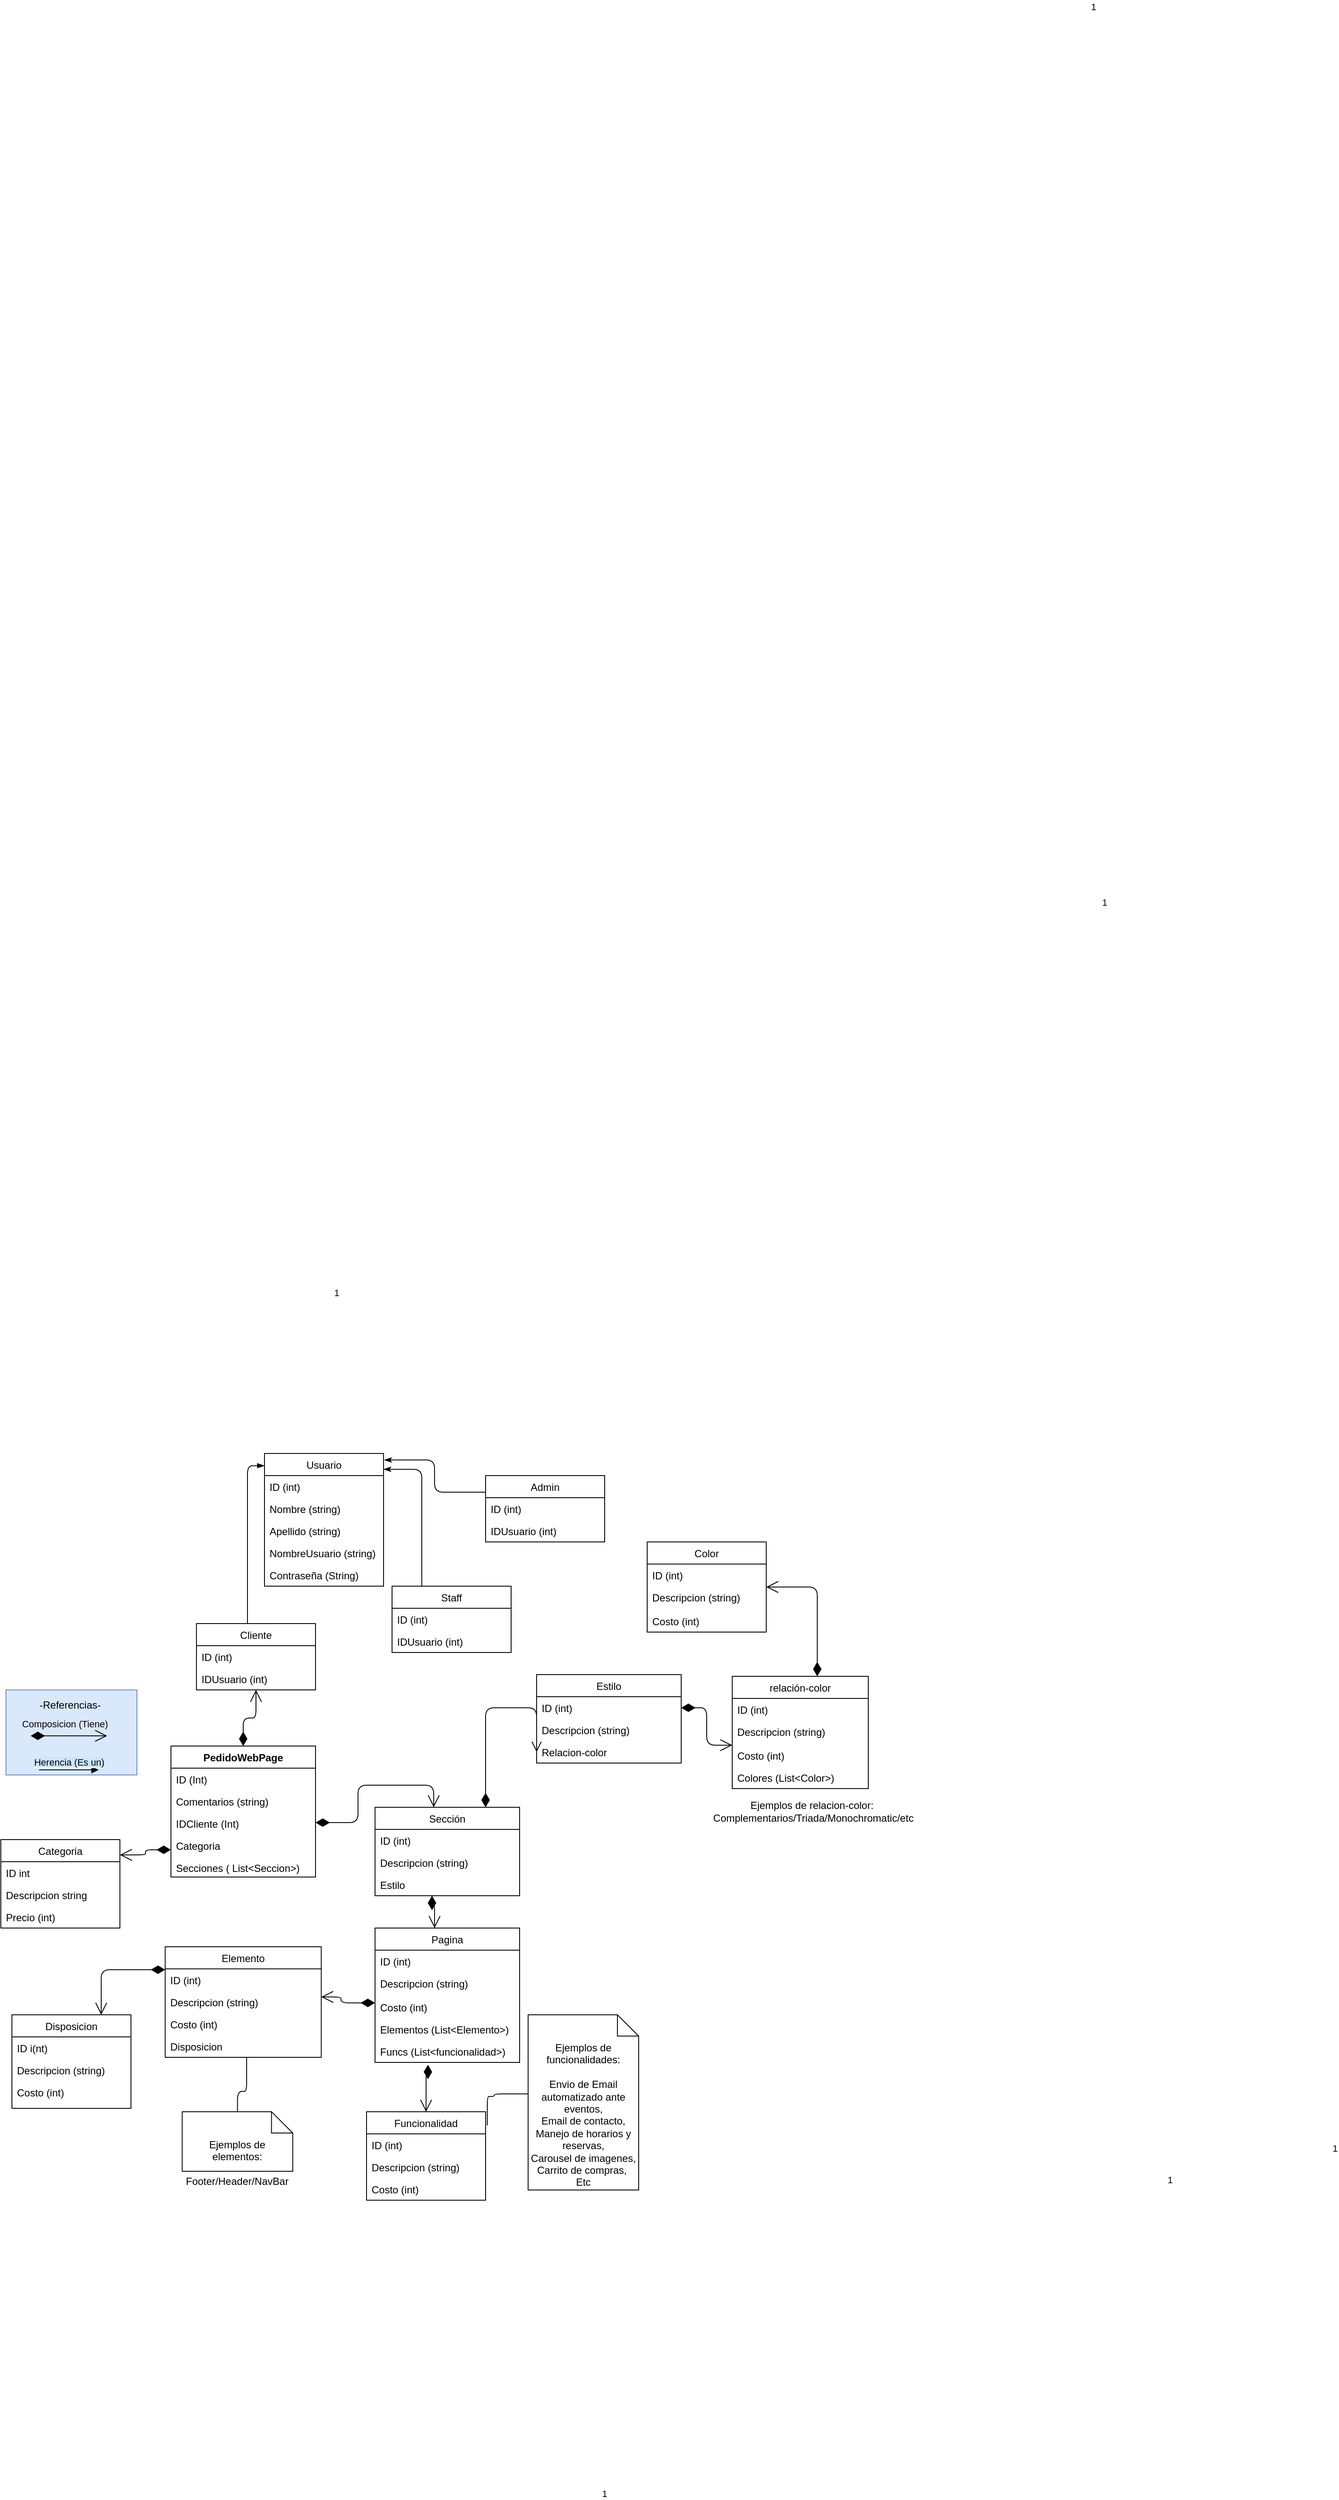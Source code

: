 <mxfile version="13.8.8" type="device" pages="2"><diagram id="vIYG2Fxx6F3eqHMiuBkE" name="Page-1"><mxGraphModel dx="2123" dy="2956" grid="1" gridSize="10" guides="1" tooltips="1" connect="1" arrows="1" fold="1" page="1" pageScale="1" pageWidth="827" pageHeight="1169" math="0" shadow="0"><root><mxCell id="0"/><mxCell id="1" parent="0"/><mxCell id="iHkyKrRg-yP8Q8fLfpzA-32" value="" style="html=1;fillColor=#dae8fc;strokeColor=#6c8ebf;" parent="1" vertex="1"><mxGeometry x="-224" y="28" width="154" height="100" as="geometry"/></mxCell><mxCell id="NEYaBUUp0sFS0tUPpVRK-43" value="Ejemplos de relacion-color:&amp;nbsp;&lt;br&gt;Complementarios/Triada/Monochromatic/etc" style="text;html=1;resizable=0;autosize=1;align=center;verticalAlign=middle;points=[];fillColor=none;strokeColor=none;rounded=0;" parent="1" vertex="1"><mxGeometry x="600" y="156" width="250" height="30" as="geometry"/></mxCell><mxCell id="NEYaBUUp0sFS0tUPpVRK-44" value="1" style="endArrow=open;html=1;endSize=12;startArrow=diamondThin;startSize=14;startFill=1;edgeStyle=orthogonalEdgeStyle;align=left;verticalAlign=bottom;" parent="1" source="NEYaBUUp0sFS0tUPpVRK-2" target="uo4EFMvPSz_pwG-1uHCR-4" edge="1"><mxGeometry x="-0.101" y="571" relative="1" as="geometry"><mxPoint x="210" y="60" as="sourcePoint"/><mxPoint x="370" y="60" as="targetPoint"/><Array as="points"><mxPoint x="190" y="184"/><mxPoint x="190" y="140"/><mxPoint x="279" y="140"/></Array><mxPoint x="-30" y="1" as="offset"/></mxGeometry></mxCell><mxCell id="NEYaBUUp0sFS0tUPpVRK-45" value="1" style="endArrow=open;html=1;endSize=12;startArrow=diamondThin;startSize=14;startFill=1;edgeStyle=orthogonalEdgeStyle;align=left;verticalAlign=bottom;" parent="1" source="NEYaBUUp0sFS0tUPpVRK-22" target="NEYaBUUp0sFS0tUPpVRK-46" edge="1"><mxGeometry x="1" y="-728" relative="1" as="geometry"><mxPoint x="540" y="50" as="sourcePoint"/><mxPoint x="660" y="50" as="targetPoint"/><Array as="points"><mxPoint x="600" y="49"/><mxPoint x="600" y="93"/></Array><mxPoint x="510" y="-208" as="offset"/></mxGeometry></mxCell><mxCell id="NEYaBUUp0sFS0tUPpVRK-46" value="relación-color" style="swimlane;fontStyle=0;childLayout=stackLayout;horizontal=1;startSize=26;fillColor=none;horizontalStack=0;resizeParent=1;resizeParentMax=0;resizeLast=0;collapsible=1;marginBottom=0;" parent="1" vertex="1"><mxGeometry x="630" y="12" width="160" height="132" as="geometry"/></mxCell><mxCell id="NEYaBUUp0sFS0tUPpVRK-47" value="ID (int)" style="text;strokeColor=none;fillColor=none;align=left;verticalAlign=top;spacingLeft=4;spacingRight=4;overflow=hidden;rotatable=0;points=[[0,0.5],[1,0.5]];portConstraint=eastwest;" parent="NEYaBUUp0sFS0tUPpVRK-46" vertex="1"><mxGeometry y="26" width="160" height="26" as="geometry"/></mxCell><mxCell id="NEYaBUUp0sFS0tUPpVRK-48" value="Descripcion (string)" style="text;strokeColor=none;fillColor=none;align=left;verticalAlign=top;spacingLeft=4;spacingRight=4;overflow=hidden;rotatable=0;points=[[0,0.5],[1,0.5]];portConstraint=eastwest;" parent="NEYaBUUp0sFS0tUPpVRK-46" vertex="1"><mxGeometry y="52" width="160" height="28" as="geometry"/></mxCell><mxCell id="NEYaBUUp0sFS0tUPpVRK-49" value="Costo (int)" style="text;strokeColor=none;fillColor=none;align=left;verticalAlign=top;spacingLeft=4;spacingRight=4;overflow=hidden;rotatable=0;points=[[0,0.5],[1,0.5]];portConstraint=eastwest;" parent="NEYaBUUp0sFS0tUPpVRK-46" vertex="1"><mxGeometry y="80" width="160" height="26" as="geometry"/></mxCell><mxCell id="NEYaBUUp0sFS0tUPpVRK-23" value="Colores (List&lt;Color&gt;)" style="text;strokeColor=none;fillColor=none;align=left;verticalAlign=top;spacingLeft=4;spacingRight=4;overflow=hidden;rotatable=0;points=[[0,0.5],[1,0.5]];portConstraint=eastwest;" parent="NEYaBUUp0sFS0tUPpVRK-46" vertex="1"><mxGeometry y="106" width="160" height="26" as="geometry"/></mxCell><mxCell id="NEYaBUUp0sFS0tUPpVRK-50" value="1" style="endArrow=open;html=1;endSize=12;startArrow=diamondThin;startSize=14;startFill=1;edgeStyle=orthogonalEdgeStyle;align=left;verticalAlign=bottom;entryX=0.75;entryY=0;entryDx=0;entryDy=0;" parent="1" source="iHkyKrRg-yP8Q8fLfpzA-3" target="NEYaBUUp0sFS0tUPpVRK-26" edge="1"><mxGeometry x="0.173" y="862" relative="1" as="geometry"><mxPoint x="-390" y="330" as="sourcePoint"/><mxPoint x="-110" y="390" as="targetPoint"/><Array as="points"><mxPoint x="-112" y="357"/></Array><mxPoint x="-560" y="-807" as="offset"/></mxGeometry></mxCell><mxCell id="NEYaBUUp0sFS0tUPpVRK-55" value="1" style="endArrow=open;html=1;endSize=12;startArrow=diamondThin;startSize=14;startFill=1;edgeStyle=orthogonalEdgeStyle;align=left;verticalAlign=bottom;" parent="1" source="NEYaBUUp0sFS0tUPpVRK-46" target="NEYaBUUp0sFS0tUPpVRK-51" edge="1"><mxGeometry x="1" y="-668" relative="1" as="geometry"><mxPoint x="530" y="20" as="sourcePoint"/><mxPoint x="660" y="20" as="targetPoint"/><Array as="points"><mxPoint x="730" y="-93"/></Array><mxPoint x="393" y="-128" as="offset"/></mxGeometry></mxCell><mxCell id="NEYaBUUp0sFS0tUPpVRK-62" value="1" style="endArrow=open;html=1;endSize=12;startArrow=diamondThin;startSize=14;startFill=1;edgeStyle=orthogonalEdgeStyle;align=left;verticalAlign=bottom;" parent="1" source="uo4EFMvPSz_pwG-1uHCR-4" target="NEYaBUUp0sFS0tUPpVRK-57" edge="1"><mxGeometry x="1" y="1088" relative="1" as="geometry"><mxPoint x="136" y="280" as="sourcePoint"/><mxPoint x="360" y="250" as="targetPoint"/><Array as="points"><mxPoint x="277" y="280"/><mxPoint x="280" y="280"/></Array><mxPoint x="-34" y="268" as="offset"/></mxGeometry></mxCell><mxCell id="NEYaBUUp0sFS0tUPpVRK-64" value="1" style="endArrow=open;html=1;endSize=12;startArrow=diamondThin;startSize=14;startFill=1;edgeStyle=orthogonalEdgeStyle;align=left;verticalAlign=bottom;entryX=1;entryY=0.173;entryDx=0;entryDy=0;entryPerimeter=0;" parent="1" source="NEYaBUUp0sFS0tUPpVRK-2" target="NEYaBUUp0sFS0tUPpVRK-7" edge="1"><mxGeometry x="1" y="-1147" relative="1" as="geometry"><mxPoint x="50" y="220" as="sourcePoint"/><mxPoint x="60" y="410" as="targetPoint"/><Array as="points"><mxPoint x="-60" y="216"/><mxPoint x="-60" y="222"/></Array><mxPoint x="1140" y="-1017" as="offset"/></mxGeometry></mxCell><mxCell id="iHkyKrRg-yP8Q8fLfpzA-25" style="edgeStyle=orthogonalEdgeStyle;rounded=1;orthogonalLoop=1;jettySize=auto;html=1;entryX=1.014;entryY=0.154;entryDx=0;entryDy=0;entryPerimeter=0;startArrow=none;startFill=0;startSize=14;endArrow=none;endFill=0;endSize=6;" parent="1" source="NEYaBUUp0sFS0tUPpVRK-68" target="NEYaBUUp0sFS0tUPpVRK-38" edge="1"><mxGeometry relative="1" as="geometry"><Array as="points"><mxPoint x="350" y="503"/><mxPoint x="350" y="506"/></Array></mxGeometry></mxCell><mxCell id="NEYaBUUp0sFS0tUPpVRK-68" value="&lt;span&gt;Ejemplos de funcionalidades:&lt;br&gt;&lt;/span&gt;&lt;br&gt;&lt;span&gt;Envio de Email automatizado ante eventos,&lt;/span&gt;&lt;br&gt;&lt;span&gt;Email de contacto,&lt;/span&gt;&lt;br&gt;&lt;span&gt;Manejo de horarios y reservas,&lt;/span&gt;&lt;br&gt;&lt;span&gt;Carousel de imagenes,&lt;/span&gt;&lt;br&gt;&lt;span&gt;Carrito de compras,&amp;nbsp;&lt;/span&gt;&lt;br&gt;&lt;span&gt;Etc&lt;/span&gt;" style="shape=note2;boundedLbl=1;whiteSpace=wrap;html=1;size=25;verticalAlign=top;align=center;" parent="1" vertex="1"><mxGeometry x="390" y="410" width="130" height="206" as="geometry"/></mxCell><mxCell id="NEYaBUUp0sFS0tUPpVRK-38" value="Funcionalidad" style="swimlane;fontStyle=0;childLayout=stackLayout;horizontal=1;startSize=26;fillColor=none;horizontalStack=0;resizeParent=1;resizeParentMax=0;resizeLast=0;collapsible=1;marginBottom=0;" parent="1" vertex="1"><mxGeometry x="200" y="524" width="140" height="104" as="geometry"/></mxCell><mxCell id="NEYaBUUp0sFS0tUPpVRK-39" value="ID (int)" style="text;strokeColor=none;fillColor=none;align=left;verticalAlign=top;spacingLeft=4;spacingRight=4;overflow=hidden;rotatable=0;points=[[0,0.5],[1,0.5]];portConstraint=eastwest;" parent="NEYaBUUp0sFS0tUPpVRK-38" vertex="1"><mxGeometry y="26" width="140" height="26" as="geometry"/></mxCell><mxCell id="NEYaBUUp0sFS0tUPpVRK-40" value="Descripcion (string)" style="text;strokeColor=none;fillColor=none;align=left;verticalAlign=top;spacingLeft=4;spacingRight=4;overflow=hidden;rotatable=0;points=[[0,0.5],[1,0.5]];portConstraint=eastwest;" parent="NEYaBUUp0sFS0tUPpVRK-38" vertex="1"><mxGeometry y="52" width="140" height="26" as="geometry"/></mxCell><mxCell id="NEYaBUUp0sFS0tUPpVRK-41" value="Costo (int)" style="text;strokeColor=none;fillColor=none;align=left;verticalAlign=top;spacingLeft=4;spacingRight=4;overflow=hidden;rotatable=0;points=[[0,0.5],[1,0.5]];portConstraint=eastwest;" parent="NEYaBUUp0sFS0tUPpVRK-38" vertex="1"><mxGeometry y="78" width="140" height="26" as="geometry"/></mxCell><mxCell id="iHkyKrRg-yP8Q8fLfpzA-2" style="edgeStyle=orthogonalEdgeStyle;rounded=1;orthogonalLoop=1;jettySize=auto;html=1;startArrow=diamondThin;startFill=1;endSize=12;startSize=14;endArrow=open;endFill=0;" parent="1" source="NEYaBUUp0sFS0tUPpVRK-57" target="iHkyKrRg-yP8Q8fLfpzA-3" edge="1"><mxGeometry relative="1" as="geometry"><mxPoint x="340" y="405" as="targetPoint"/><Array as="points"><mxPoint x="170" y="396"/><mxPoint x="170" y="389"/></Array></mxGeometry></mxCell><mxCell id="iHkyKrRg-yP8Q8fLfpzA-11" style="edgeStyle=orthogonalEdgeStyle;rounded=1;orthogonalLoop=1;jettySize=auto;html=1;startArrow=diamondThin;startFill=1;startSize=14;endArrow=open;endFill=0;endSize=12;exitX=0.366;exitY=1.104;exitDx=0;exitDy=0;exitPerimeter=0;" parent="1" source="iHkyKrRg-yP8Q8fLfpzA-12" target="NEYaBUUp0sFS0tUPpVRK-38" edge="1"><mxGeometry relative="1" as="geometry"><mxPoint x="450" y="300" as="targetPoint"/><Array as="points"><mxPoint x="272" y="473"/><mxPoint x="270" y="473"/></Array></mxGeometry></mxCell><mxCell id="iHkyKrRg-yP8Q8fLfpzA-10" style="edgeStyle=orthogonalEdgeStyle;rounded=1;orthogonalLoop=1;jettySize=auto;html=1;exitX=0.5;exitY=0;exitDx=0;exitDy=0;startArrow=none;startFill=0;startSize=14;endArrow=none;endFill=0;endSize=6;" parent="1" source="iHkyKrRg-yP8Q8fLfpzA-7" target="iHkyKrRg-yP8Q8fLfpzA-3" edge="1"><mxGeometry relative="1" as="geometry"><mxPoint x="372.25" y="672" as="targetPoint"/><Array as="points"><mxPoint x="48" y="500"/><mxPoint x="59" y="500"/></Array></mxGeometry></mxCell><mxCell id="iHkyKrRg-yP8Q8fLfpzA-7" value="&lt;span&gt;Ejemplos de elementos:&lt;br&gt;&lt;/span&gt;&lt;br&gt;Footer/Header/NavBar" style="shape=note2;boundedLbl=1;whiteSpace=wrap;html=1;size=25;verticalAlign=top;align=center;" parent="1" vertex="1"><mxGeometry x="-16.75" y="524" width="130" height="70" as="geometry"/></mxCell><mxCell id="iHkyKrRg-yP8Q8fLfpzA-24" style="edgeStyle=orthogonalEdgeStyle;rounded=1;orthogonalLoop=1;jettySize=auto;html=1;startArrow=none;startFill=0;startSize=14;endArrow=blockThin;endFill=1;endSize=6;entryX=0;entryY=0.092;entryDx=0;entryDy=0;entryPerimeter=0;" parent="1" source="iHkyKrRg-yP8Q8fLfpzA-14" target="iHkyKrRg-yP8Q8fLfpzA-19" edge="1"><mxGeometry relative="1" as="geometry"><mxPoint x="70" y="-200" as="targetPoint"/><Array as="points"><mxPoint x="60" y="-236"/></Array></mxGeometry></mxCell><mxCell id="NEYaBUUp0sFS0tUPpVRK-26" value="Disposicion" style="swimlane;fontStyle=0;childLayout=stackLayout;horizontal=1;startSize=26;fillColor=none;horizontalStack=0;resizeParent=1;resizeParentMax=0;resizeLast=0;collapsible=1;marginBottom=0;" parent="1" vertex="1"><mxGeometry x="-217" y="410" width="140" height="110" as="geometry"/></mxCell><mxCell id="NEYaBUUp0sFS0tUPpVRK-27" value="ID i(nt)" style="text;strokeColor=none;fillColor=none;align=left;verticalAlign=top;spacingLeft=4;spacingRight=4;overflow=hidden;rotatable=0;points=[[0,0.5],[1,0.5]];portConstraint=eastwest;" parent="NEYaBUUp0sFS0tUPpVRK-26" vertex="1"><mxGeometry y="26" width="140" height="26" as="geometry"/></mxCell><mxCell id="NEYaBUUp0sFS0tUPpVRK-28" value="Descripcion (string)" style="text;strokeColor=none;fillColor=none;align=left;verticalAlign=top;spacingLeft=4;spacingRight=4;overflow=hidden;rotatable=0;points=[[0,0.5],[1,0.5]];portConstraint=eastwest;" parent="NEYaBUUp0sFS0tUPpVRK-26" vertex="1"><mxGeometry y="52" width="140" height="26" as="geometry"/></mxCell><mxCell id="NEYaBUUp0sFS0tUPpVRK-29" value="Costo (int)" style="text;strokeColor=none;fillColor=none;align=left;verticalAlign=top;spacingLeft=4;spacingRight=4;overflow=hidden;rotatable=0;points=[[0,0.5],[1,0.5]];portConstraint=eastwest;" parent="NEYaBUUp0sFS0tUPpVRK-26" vertex="1"><mxGeometry y="78" width="140" height="32" as="geometry"/></mxCell><mxCell id="iHkyKrRg-yP8Q8fLfpzA-26" value="1" style="endArrow=open;html=1;endSize=12;startArrow=diamondThin;startSize=14;startFill=1;edgeStyle=orthogonalEdgeStyle;align=left;verticalAlign=bottom;" parent="1" edge="1"><mxGeometry x="1" y="-1071" relative="1" as="geometry"><mxPoint x="-195" y="82" as="sourcePoint"/><mxPoint x="-105" y="82" as="targetPoint"/><mxPoint x="580" y="-171" as="offset"/></mxGeometry></mxCell><mxCell id="iHkyKrRg-yP8Q8fLfpzA-27" value="&lt;span style=&quot;background-color: rgb(204 , 229 , 255)&quot;&gt;Herencia (Es un)&lt;/span&gt;" style="html=1;verticalAlign=bottom;endArrow=block;" parent="1" edge="1"><mxGeometry width="80" relative="1" as="geometry"><mxPoint x="-185" y="122" as="sourcePoint"/><mxPoint x="-115" y="122" as="targetPoint"/></mxGeometry></mxCell><mxCell id="iHkyKrRg-yP8Q8fLfpzA-31" value="&lt;p style=&quot;line-height: 0% ; font-size: 11px&quot;&gt;Composicion (Tiene)&lt;/p&gt;" style="text;html=1;resizable=0;autosize=1;align=center;verticalAlign=middle;points=[];fillColor=none;strokeColor=none;rounded=0;" parent="1" vertex="1"><mxGeometry x="-215" y="52" width="120" height="30" as="geometry"/></mxCell><mxCell id="iHkyKrRg-yP8Q8fLfpzA-34" value="-Referencias-" style="text;html=1;resizable=0;autosize=1;align=center;verticalAlign=middle;points=[];fillColor=none;strokeColor=none;rounded=0;" parent="1" vertex="1"><mxGeometry x="-194" y="36" width="90" height="20" as="geometry"/></mxCell><mxCell id="iHkyKrRg-yP8Q8fLfpzA-35" style="edgeStyle=orthogonalEdgeStyle;rounded=1;orthogonalLoop=1;jettySize=auto;html=1;startArrow=diamondThin;startFill=1;startSize=14;endArrow=open;endFill=0;endSize=12;" parent="1" source="NEYaBUUp0sFS0tUPpVRK-2" target="iHkyKrRg-yP8Q8fLfpzA-14" edge="1"><mxGeometry relative="1" as="geometry"/></mxCell><mxCell id="iHkyKrRg-yP8Q8fLfpzA-44" style="edgeStyle=orthogonalEdgeStyle;rounded=1;orthogonalLoop=1;jettySize=auto;html=1;startArrow=none;startFill=0;startSize=14;endArrow=classicThin;endFill=1;endSize=6;entryX=1;entryY=0.119;entryDx=0;entryDy=0;entryPerimeter=0;exitX=0.25;exitY=0;exitDx=0;exitDy=0;" parent="1" source="iHkyKrRg-yP8Q8fLfpzA-41" target="iHkyKrRg-yP8Q8fLfpzA-19" edge="1"><mxGeometry relative="1" as="geometry"><mxPoint x="190" y="-140" as="targetPoint"/></mxGeometry></mxCell><mxCell id="iHkyKrRg-yP8Q8fLfpzA-45" style="edgeStyle=orthogonalEdgeStyle;rounded=1;orthogonalLoop=1;jettySize=auto;html=1;startArrow=none;startFill=0;startSize=14;endArrow=classicThin;endFill=1;endSize=6;entryX=1.006;entryY=0.049;entryDx=0;entryDy=0;entryPerimeter=0;exitX=0;exitY=0.25;exitDx=0;exitDy=0;" parent="1" source="iHkyKrRg-yP8Q8fLfpzA-36" target="iHkyKrRg-yP8Q8fLfpzA-19" edge="1"><mxGeometry relative="1" as="geometry"><mxPoint x="284" y="-240" as="targetPoint"/><mxPoint x="343" y="-180" as="sourcePoint"/></mxGeometry></mxCell><mxCell id="iHkyKrRg-yP8Q8fLfpzA-14" value="Cliente" style="swimlane;fontStyle=0;childLayout=stackLayout;horizontal=1;startSize=26;fillColor=none;horizontalStack=0;resizeParent=1;resizeParentMax=0;resizeLast=0;collapsible=1;marginBottom=0;" parent="1" vertex="1"><mxGeometry y="-50" width="140" height="78" as="geometry"/></mxCell><mxCell id="iHkyKrRg-yP8Q8fLfpzA-15" value="ID (int)" style="text;strokeColor=none;fillColor=none;align=left;verticalAlign=top;spacingLeft=4;spacingRight=4;overflow=hidden;rotatable=0;points=[[0,0.5],[1,0.5]];portConstraint=eastwest;" parent="iHkyKrRg-yP8Q8fLfpzA-14" vertex="1"><mxGeometry y="26" width="140" height="26" as="geometry"/></mxCell><mxCell id="iHkyKrRg-yP8Q8fLfpzA-18" value="IDUsuario (int)" style="text;strokeColor=none;fillColor=none;align=left;verticalAlign=top;spacingLeft=4;spacingRight=4;overflow=hidden;rotatable=0;points=[[0,0.5],[1,0.5]];portConstraint=eastwest;" parent="iHkyKrRg-yP8Q8fLfpzA-14" vertex="1"><mxGeometry y="52" width="140" height="26" as="geometry"/></mxCell><mxCell id="iHkyKrRg-yP8Q8fLfpzA-19" value="Usuario" style="swimlane;fontStyle=0;childLayout=stackLayout;horizontal=1;startSize=26;fillColor=none;horizontalStack=0;resizeParent=1;resizeParentMax=0;resizeLast=0;collapsible=1;marginBottom=0;" parent="1" vertex="1"><mxGeometry x="80" y="-250" width="140" height="156" as="geometry"/></mxCell><mxCell id="iHkyKrRg-yP8Q8fLfpzA-20" value="ID (int)" style="text;strokeColor=none;fillColor=none;align=left;verticalAlign=top;spacingLeft=4;spacingRight=4;overflow=hidden;rotatable=0;points=[[0,0.5],[1,0.5]];portConstraint=eastwest;" parent="iHkyKrRg-yP8Q8fLfpzA-19" vertex="1"><mxGeometry y="26" width="140" height="26" as="geometry"/></mxCell><mxCell id="iHkyKrRg-yP8Q8fLfpzA-38" value="Nombre (string)" style="text;strokeColor=none;fillColor=none;align=left;verticalAlign=top;spacingLeft=4;spacingRight=4;overflow=hidden;rotatable=0;points=[[0,0.5],[1,0.5]];portConstraint=eastwest;" parent="iHkyKrRg-yP8Q8fLfpzA-19" vertex="1"><mxGeometry y="52" width="140" height="26" as="geometry"/></mxCell><mxCell id="iHkyKrRg-yP8Q8fLfpzA-39" value="Apellido (string)" style="text;strokeColor=none;fillColor=none;align=left;verticalAlign=top;spacingLeft=4;spacingRight=4;overflow=hidden;rotatable=0;points=[[0,0.5],[1,0.5]];portConstraint=eastwest;" parent="iHkyKrRg-yP8Q8fLfpzA-19" vertex="1"><mxGeometry y="78" width="140" height="26" as="geometry"/></mxCell><mxCell id="iHkyKrRg-yP8Q8fLfpzA-46" value="NombreUsuario (string)" style="text;strokeColor=none;fillColor=none;align=left;verticalAlign=top;spacingLeft=4;spacingRight=4;overflow=hidden;rotatable=0;points=[[0,0.5],[1,0.5]];portConstraint=eastwest;" parent="iHkyKrRg-yP8Q8fLfpzA-19" vertex="1"><mxGeometry y="104" width="140" height="26" as="geometry"/></mxCell><mxCell id="iHkyKrRg-yP8Q8fLfpzA-47" value="Contraseña (String)" style="text;strokeColor=none;fillColor=none;align=left;verticalAlign=top;spacingLeft=4;spacingRight=4;overflow=hidden;rotatable=0;points=[[0,0.5],[1,0.5]];portConstraint=eastwest;" parent="iHkyKrRg-yP8Q8fLfpzA-19" vertex="1"><mxGeometry y="130" width="140" height="26" as="geometry"/></mxCell><mxCell id="iHkyKrRg-yP8Q8fLfpzA-36" value="Admin" style="swimlane;fontStyle=0;childLayout=stackLayout;horizontal=1;startSize=26;fillColor=none;horizontalStack=0;resizeParent=1;resizeParentMax=0;resizeLast=0;collapsible=1;marginBottom=0;" parent="1" vertex="1"><mxGeometry x="340" y="-224" width="140" height="78" as="geometry"/></mxCell><mxCell id="iHkyKrRg-yP8Q8fLfpzA-37" value="ID (int)" style="text;strokeColor=none;fillColor=none;align=left;verticalAlign=top;spacingLeft=4;spacingRight=4;overflow=hidden;rotatable=0;points=[[0,0.5],[1,0.5]];portConstraint=eastwest;" parent="iHkyKrRg-yP8Q8fLfpzA-36" vertex="1"><mxGeometry y="26" width="140" height="26" as="geometry"/></mxCell><mxCell id="iHkyKrRg-yP8Q8fLfpzA-40" value="IDUsuario (int)" style="text;strokeColor=none;fillColor=none;align=left;verticalAlign=top;spacingLeft=4;spacingRight=4;overflow=hidden;rotatable=0;points=[[0,0.5],[1,0.5]];portConstraint=eastwest;" parent="iHkyKrRg-yP8Q8fLfpzA-36" vertex="1"><mxGeometry y="52" width="140" height="26" as="geometry"/></mxCell><mxCell id="iHkyKrRg-yP8Q8fLfpzA-41" value="Staff" style="swimlane;fontStyle=0;childLayout=stackLayout;horizontal=1;startSize=26;fillColor=none;horizontalStack=0;resizeParent=1;resizeParentMax=0;resizeLast=0;collapsible=1;marginBottom=0;" parent="1" vertex="1"><mxGeometry x="230" y="-94" width="140" height="78" as="geometry"/></mxCell><mxCell id="iHkyKrRg-yP8Q8fLfpzA-42" value="ID (int)" style="text;strokeColor=none;fillColor=none;align=left;verticalAlign=top;spacingLeft=4;spacingRight=4;overflow=hidden;rotatable=0;points=[[0,0.5],[1,0.5]];portConstraint=eastwest;" parent="iHkyKrRg-yP8Q8fLfpzA-41" vertex="1"><mxGeometry y="26" width="140" height="26" as="geometry"/></mxCell><mxCell id="iHkyKrRg-yP8Q8fLfpzA-43" value="IDUsuario (int)" style="text;strokeColor=none;fillColor=none;align=left;verticalAlign=top;spacingLeft=4;spacingRight=4;overflow=hidden;rotatable=0;points=[[0,0.5],[1,0.5]];portConstraint=eastwest;" parent="iHkyKrRg-yP8Q8fLfpzA-41" vertex="1"><mxGeometry y="52" width="140" height="26" as="geometry"/></mxCell><mxCell id="uo4EFMvPSz_pwG-1uHCR-8" style="edgeStyle=orthogonalEdgeStyle;rounded=1;orthogonalLoop=1;jettySize=auto;html=1;startArrow=open;startFill=0;startSize=10;endArrow=diamondThin;endFill=1;endSize=14;exitX=0;exitY=0.5;exitDx=0;exitDy=0;" parent="1" source="NEYaBUUp0sFS0tUPpVRK-24" target="uo4EFMvPSz_pwG-1uHCR-4" edge="1"><mxGeometry relative="1" as="geometry"><Array as="points"><mxPoint x="340" y="49"/></Array></mxGeometry></mxCell><mxCell id="NEYaBUUp0sFS0tUPpVRK-7" value="Categoria" style="swimlane;fontStyle=0;childLayout=stackLayout;horizontal=1;startSize=26;fillColor=none;horizontalStack=0;resizeParent=1;resizeParentMax=0;resizeLast=0;collapsible=1;marginBottom=0;" parent="1" vertex="1"><mxGeometry x="-230" y="204" width="140" height="104" as="geometry"/></mxCell><mxCell id="NEYaBUUp0sFS0tUPpVRK-8" value="ID int" style="text;strokeColor=none;fillColor=none;align=left;verticalAlign=top;spacingLeft=4;spacingRight=4;overflow=hidden;rotatable=0;points=[[0,0.5],[1,0.5]];portConstraint=eastwest;" parent="NEYaBUUp0sFS0tUPpVRK-7" vertex="1"><mxGeometry y="26" width="140" height="26" as="geometry"/></mxCell><mxCell id="NEYaBUUp0sFS0tUPpVRK-9" value="Descripcion string" style="text;strokeColor=none;fillColor=none;align=left;verticalAlign=top;spacingLeft=4;spacingRight=4;overflow=hidden;rotatable=0;points=[[0,0.5],[1,0.5]];portConstraint=eastwest;" parent="NEYaBUUp0sFS0tUPpVRK-7" vertex="1"><mxGeometry y="52" width="140" height="26" as="geometry"/></mxCell><mxCell id="NEYaBUUp0sFS0tUPpVRK-65" value="Precio (int)" style="text;strokeColor=none;fillColor=none;align=left;verticalAlign=top;spacingLeft=4;spacingRight=4;overflow=hidden;rotatable=0;points=[[0,0.5],[1,0.5]];portConstraint=eastwest;" parent="NEYaBUUp0sFS0tUPpVRK-7" vertex="1"><mxGeometry y="78" width="140" height="26" as="geometry"/></mxCell><mxCell id="NEYaBUUp0sFS0tUPpVRK-57" value="Pagina" style="swimlane;fontStyle=0;childLayout=stackLayout;horizontal=1;startSize=26;fillColor=none;horizontalStack=0;resizeParent=1;resizeParentMax=0;resizeLast=0;collapsible=1;marginBottom=0;" parent="1" vertex="1"><mxGeometry x="210" y="308" width="170" height="158" as="geometry"/></mxCell><mxCell id="NEYaBUUp0sFS0tUPpVRK-58" value="ID (int)" style="text;strokeColor=none;fillColor=none;align=left;verticalAlign=top;spacingLeft=4;spacingRight=4;overflow=hidden;rotatable=0;points=[[0,0.5],[1,0.5]];portConstraint=eastwest;" parent="NEYaBUUp0sFS0tUPpVRK-57" vertex="1"><mxGeometry y="26" width="170" height="26" as="geometry"/></mxCell><mxCell id="NEYaBUUp0sFS0tUPpVRK-59" value="Descripcion (string)" style="text;strokeColor=none;fillColor=none;align=left;verticalAlign=top;spacingLeft=4;spacingRight=4;overflow=hidden;rotatable=0;points=[[0,0.5],[1,0.5]];portConstraint=eastwest;" parent="NEYaBUUp0sFS0tUPpVRK-57" vertex="1"><mxGeometry y="52" width="170" height="28" as="geometry"/></mxCell><mxCell id="NEYaBUUp0sFS0tUPpVRK-60" value="Costo (int)" style="text;strokeColor=none;fillColor=none;align=left;verticalAlign=top;spacingLeft=4;spacingRight=4;overflow=hidden;rotatable=0;points=[[0,0.5],[1,0.5]];portConstraint=eastwest;" parent="NEYaBUUp0sFS0tUPpVRK-57" vertex="1"><mxGeometry y="80" width="170" height="26" as="geometry"/></mxCell><mxCell id="iHkyKrRg-yP8Q8fLfpzA-1" value="Elementos (List&lt;Elemento&gt;)" style="text;strokeColor=none;fillColor=none;align=left;verticalAlign=top;spacingLeft=4;spacingRight=4;overflow=hidden;rotatable=0;points=[[0,0.5],[1,0.5]];portConstraint=eastwest;" parent="NEYaBUUp0sFS0tUPpVRK-57" vertex="1"><mxGeometry y="106" width="170" height="26" as="geometry"/></mxCell><mxCell id="iHkyKrRg-yP8Q8fLfpzA-12" value="Funcs (List&lt;funcionalidad&gt;)" style="text;strokeColor=none;fillColor=none;align=left;verticalAlign=top;spacingLeft=4;spacingRight=4;overflow=hidden;rotatable=0;points=[[0,0.5],[1,0.5]];portConstraint=eastwest;" parent="NEYaBUUp0sFS0tUPpVRK-57" vertex="1"><mxGeometry y="132" width="170" height="26" as="geometry"/></mxCell><mxCell id="NEYaBUUp0sFS0tUPpVRK-2" value="PedidoWebPage" style="swimlane;fontStyle=1;align=center;verticalAlign=top;childLayout=stackLayout;horizontal=1;startSize=26;horizontalStack=0;resizeParent=1;resizeParentMax=0;resizeLast=0;collapsible=1;marginBottom=0;" parent="1" vertex="1"><mxGeometry x="-30" y="94" width="170" height="154" as="geometry"><mxRectangle x="50" y="40" width="130" height="26" as="alternateBounds"/></mxGeometry></mxCell><mxCell id="NEYaBUUp0sFS0tUPpVRK-15" value="ID (Int)" style="text;strokeColor=none;fillColor=none;align=left;verticalAlign=top;spacingLeft=4;spacingRight=4;overflow=hidden;rotatable=0;points=[[0,0.5],[1,0.5]];portConstraint=eastwest;" parent="NEYaBUUp0sFS0tUPpVRK-2" vertex="1"><mxGeometry y="26" width="170" height="26" as="geometry"/></mxCell><mxCell id="NEYaBUUp0sFS0tUPpVRK-14" value="Comentarios (string)" style="text;strokeColor=none;fillColor=none;align=left;verticalAlign=top;spacingLeft=4;spacingRight=4;overflow=hidden;rotatable=0;points=[[0,0.5],[1,0.5]];portConstraint=eastwest;" parent="NEYaBUUp0sFS0tUPpVRK-2" vertex="1"><mxGeometry y="52" width="170" height="26" as="geometry"/></mxCell><mxCell id="iHkyKrRg-yP8Q8fLfpzA-13" value="IDCliente (Int)" style="text;strokeColor=none;fillColor=none;align=left;verticalAlign=top;spacingLeft=4;spacingRight=4;overflow=hidden;rotatable=0;points=[[0,0.5],[1,0.5]];portConstraint=eastwest;" parent="NEYaBUUp0sFS0tUPpVRK-2" vertex="1"><mxGeometry y="78" width="170" height="26" as="geometry"/></mxCell><mxCell id="NEYaBUUp0sFS0tUPpVRK-17" value="Categoria" style="text;strokeColor=none;fillColor=none;align=left;verticalAlign=top;spacingLeft=4;spacingRight=4;overflow=hidden;rotatable=0;points=[[0,0.5],[1,0.5]];portConstraint=eastwest;" parent="NEYaBUUp0sFS0tUPpVRK-2" vertex="1"><mxGeometry y="104" width="170" height="26" as="geometry"/></mxCell><mxCell id="NEYaBUUp0sFS0tUPpVRK-3" value="Secciones ( List&lt;Seccion&gt;)" style="text;strokeColor=none;fillColor=none;align=left;verticalAlign=top;spacingLeft=4;spacingRight=4;overflow=hidden;rotatable=0;points=[[0,0.5],[1,0.5]];portConstraint=eastwest;" parent="NEYaBUUp0sFS0tUPpVRK-2" vertex="1"><mxGeometry y="130" width="170" height="24" as="geometry"/></mxCell><mxCell id="uo4EFMvPSz_pwG-1uHCR-4" value="Sección" style="swimlane;fontStyle=0;childLayout=stackLayout;horizontal=1;startSize=26;fillColor=none;horizontalStack=0;resizeParent=1;resizeParentMax=0;resizeLast=0;collapsible=1;marginBottom=0;" parent="1" vertex="1"><mxGeometry x="210" y="166" width="170" height="104" as="geometry"/></mxCell><mxCell id="uo4EFMvPSz_pwG-1uHCR-6" value="ID (int)" style="text;strokeColor=none;fillColor=none;align=left;verticalAlign=top;spacingLeft=4;spacingRight=4;overflow=hidden;rotatable=0;points=[[0,0.5],[1,0.5]];portConstraint=eastwest;" parent="uo4EFMvPSz_pwG-1uHCR-4" vertex="1"><mxGeometry y="26" width="170" height="26" as="geometry"/></mxCell><mxCell id="uo4EFMvPSz_pwG-1uHCR-7" value="Descripcion (string)" style="text;strokeColor=none;fillColor=none;align=left;verticalAlign=top;spacingLeft=4;spacingRight=4;overflow=hidden;rotatable=0;points=[[0,0.5],[1,0.5]];portConstraint=eastwest;" parent="uo4EFMvPSz_pwG-1uHCR-4" vertex="1"><mxGeometry y="52" width="170" height="26" as="geometry"/></mxCell><mxCell id="NEYaBUUp0sFS0tUPpVRK-11" value="Estilo" style="text;strokeColor=none;fillColor=none;align=left;verticalAlign=top;spacingLeft=4;spacingRight=4;overflow=hidden;rotatable=0;points=[[0,0.5],[1,0.5]];portConstraint=eastwest;" parent="uo4EFMvPSz_pwG-1uHCR-4" vertex="1"><mxGeometry y="78" width="170" height="26" as="geometry"/></mxCell><mxCell id="NEYaBUUp0sFS0tUPpVRK-22" value="Estilo" style="swimlane;fontStyle=0;childLayout=stackLayout;horizontal=1;startSize=26;fillColor=none;horizontalStack=0;resizeParent=1;resizeParentMax=0;resizeLast=0;collapsible=1;marginBottom=0;" parent="1" vertex="1"><mxGeometry x="400" y="10" width="170" height="104" as="geometry"/></mxCell><mxCell id="821GplbFn1s3iD7dHilZ-1" value="ID (int)" style="text;strokeColor=none;fillColor=none;align=left;verticalAlign=top;spacingLeft=4;spacingRight=4;overflow=hidden;rotatable=0;points=[[0,0.5],[1,0.5]];portConstraint=eastwest;" parent="NEYaBUUp0sFS0tUPpVRK-22" vertex="1"><mxGeometry y="26" width="170" height="26" as="geometry"/></mxCell><mxCell id="821GplbFn1s3iD7dHilZ-2" value="Descripcion (string)" style="text;strokeColor=none;fillColor=none;align=left;verticalAlign=top;spacingLeft=4;spacingRight=4;overflow=hidden;rotatable=0;points=[[0,0.5],[1,0.5]];portConstraint=eastwest;" parent="NEYaBUUp0sFS0tUPpVRK-22" vertex="1"><mxGeometry y="52" width="170" height="26" as="geometry"/></mxCell><mxCell id="NEYaBUUp0sFS0tUPpVRK-24" value="Relacion-color" style="text;strokeColor=none;fillColor=none;align=left;verticalAlign=top;spacingLeft=4;spacingRight=4;overflow=hidden;rotatable=0;points=[[0,0.5],[1,0.5]];portConstraint=eastwest;" parent="NEYaBUUp0sFS0tUPpVRK-22" vertex="1"><mxGeometry y="78" width="170" height="26" as="geometry"/></mxCell><mxCell id="NEYaBUUp0sFS0tUPpVRK-51" value="Color" style="swimlane;fontStyle=0;childLayout=stackLayout;horizontal=1;startSize=26;fillColor=none;horizontalStack=0;resizeParent=1;resizeParentMax=0;resizeLast=0;collapsible=1;marginBottom=0;" parent="1" vertex="1"><mxGeometry x="530" y="-146" width="140" height="106" as="geometry"/></mxCell><mxCell id="NEYaBUUp0sFS0tUPpVRK-52" value="ID (int)" style="text;strokeColor=none;fillColor=none;align=left;verticalAlign=top;spacingLeft=4;spacingRight=4;overflow=hidden;rotatable=0;points=[[0,0.5],[1,0.5]];portConstraint=eastwest;" parent="NEYaBUUp0sFS0tUPpVRK-51" vertex="1"><mxGeometry y="26" width="140" height="26" as="geometry"/></mxCell><mxCell id="NEYaBUUp0sFS0tUPpVRK-53" value="Descripcion (string)" style="text;strokeColor=none;fillColor=none;align=left;verticalAlign=top;spacingLeft=4;spacingRight=4;overflow=hidden;rotatable=0;points=[[0,0.5],[1,0.5]];portConstraint=eastwest;" parent="NEYaBUUp0sFS0tUPpVRK-51" vertex="1"><mxGeometry y="52" width="140" height="28" as="geometry"/></mxCell><mxCell id="NEYaBUUp0sFS0tUPpVRK-54" value="Costo (int)" style="text;strokeColor=none;fillColor=none;align=left;verticalAlign=top;spacingLeft=4;spacingRight=4;overflow=hidden;rotatable=0;points=[[0,0.5],[1,0.5]];portConstraint=eastwest;" parent="NEYaBUUp0sFS0tUPpVRK-51" vertex="1"><mxGeometry y="80" width="140" height="26" as="geometry"/></mxCell><mxCell id="iHkyKrRg-yP8Q8fLfpzA-3" value="Elemento" style="swimlane;fontStyle=0;childLayout=stackLayout;horizontal=1;startSize=26;fillColor=none;horizontalStack=0;resizeParent=1;resizeParentMax=0;resizeLast=0;collapsible=1;marginBottom=0;" parent="1" vertex="1"><mxGeometry x="-36.75" y="330" width="183.5" height="130" as="geometry"/></mxCell><mxCell id="iHkyKrRg-yP8Q8fLfpzA-4" value="ID (int)" style="text;strokeColor=none;fillColor=none;align=left;verticalAlign=top;spacingLeft=4;spacingRight=4;overflow=hidden;rotatable=0;points=[[0,0.5],[1,0.5]];portConstraint=eastwest;" parent="iHkyKrRg-yP8Q8fLfpzA-3" vertex="1"><mxGeometry y="26" width="183.5" height="26" as="geometry"/></mxCell><mxCell id="iHkyKrRg-yP8Q8fLfpzA-5" value="Descripcion (string)" style="text;strokeColor=none;fillColor=none;align=left;verticalAlign=top;spacingLeft=4;spacingRight=4;overflow=hidden;rotatable=0;points=[[0,0.5],[1,0.5]];portConstraint=eastwest;" parent="iHkyKrRg-yP8Q8fLfpzA-3" vertex="1"><mxGeometry y="52" width="183.5" height="26" as="geometry"/></mxCell><mxCell id="iHkyKrRg-yP8Q8fLfpzA-6" value="Costo (int)" style="text;strokeColor=none;fillColor=none;align=left;verticalAlign=top;spacingLeft=4;spacingRight=4;overflow=hidden;rotatable=0;points=[[0,0.5],[1,0.5]];portConstraint=eastwest;" parent="iHkyKrRg-yP8Q8fLfpzA-3" vertex="1"><mxGeometry y="78" width="183.5" height="26" as="geometry"/></mxCell><mxCell id="NEYaBUUp0sFS0tUPpVRK-12" value="Disposicion" style="text;strokeColor=none;fillColor=none;align=left;verticalAlign=top;spacingLeft=4;spacingRight=4;overflow=hidden;rotatable=0;points=[[0,0.5],[1,0.5]];portConstraint=eastwest;" parent="iHkyKrRg-yP8Q8fLfpzA-3" vertex="1"><mxGeometry y="104" width="183.5" height="26" as="geometry"/></mxCell></root></mxGraphModel></diagram><diagram id="LwEKwLbgbpksY7krcVM1" name="Page-2"><mxGraphModel dx="419" dy="822" grid="1" gridSize="10" guides="1" tooltips="1" connect="1" arrows="1" fold="1" page="1" pageScale="1" pageWidth="850" pageHeight="1100" math="0" shadow="0"><root><mxCell id="wxgfHv1V1WhHTGUcW_lo-0"/><mxCell id="wxgfHv1V1WhHTGUcW_lo-1" parent="wxgfHv1V1WhHTGUcW_lo-0"/></root></mxGraphModel></diagram></mxfile>